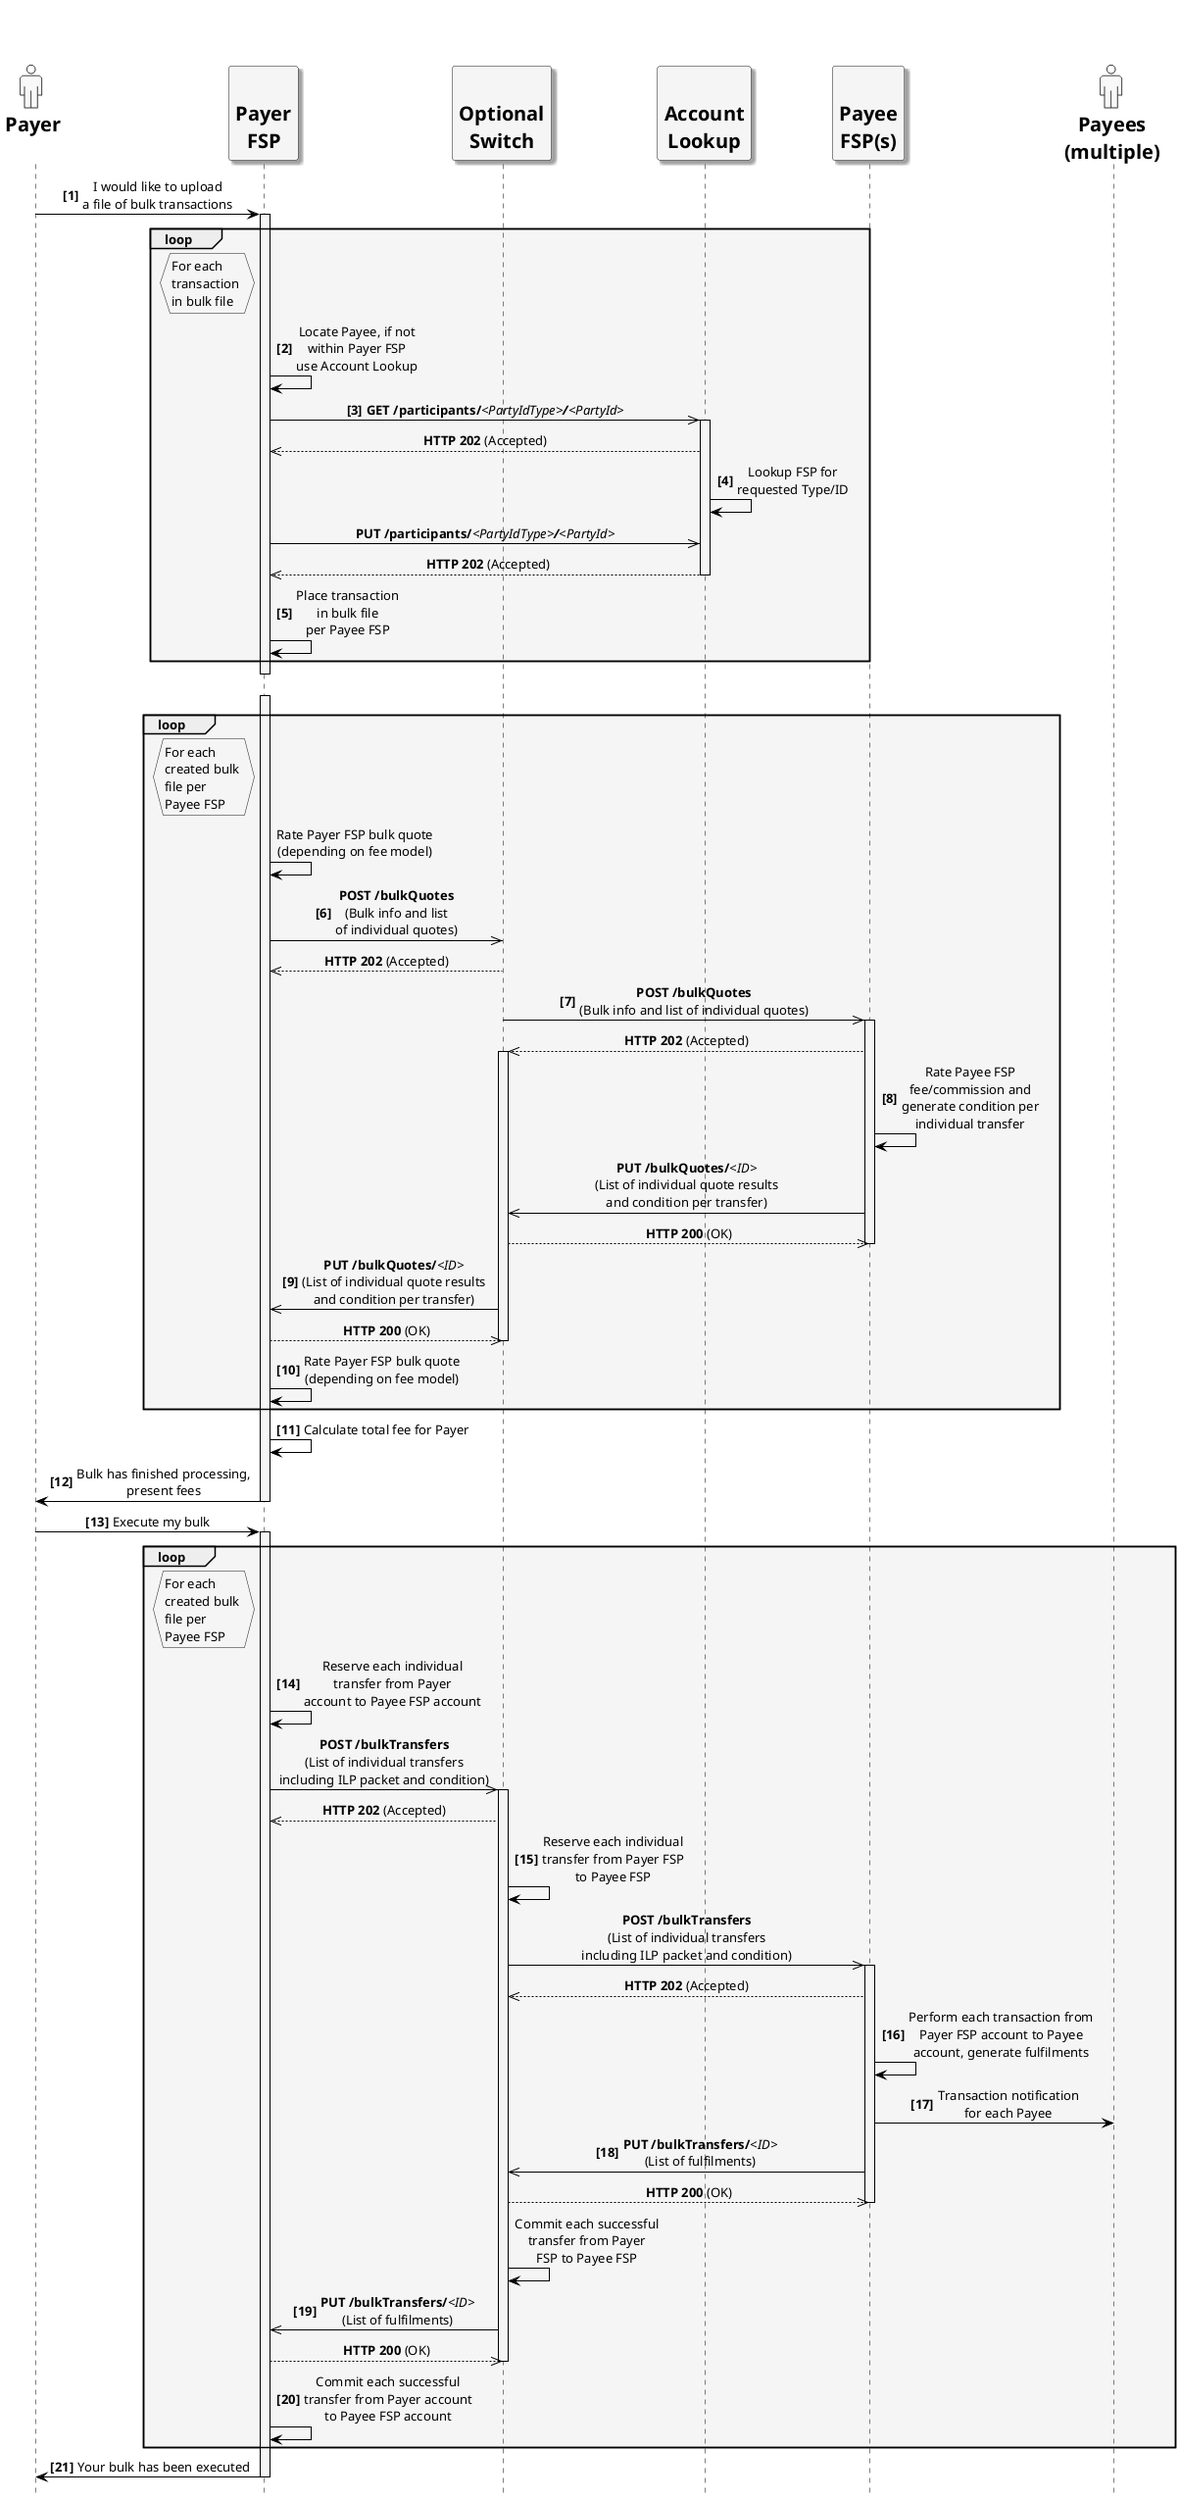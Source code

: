 /'*****
License
--------------
Copyright © 2017 Bill & Melinda Gates Foundation
The Mojaloop files are made available by the Bill & Melinda Gates Foundation under the Apache License, Version 2.0 (the "License") and you may not use these files except in compliance with the License. You may obtain a copy of the License at
http://www.apache.org/licenses/LICENSE-2.0
Unless required by applicable law or agreed to in writing, the Mojaloop files are distributed on an "AS IS" BASIS, WITHOUT WARRANTIES OR CONDITIONS OF ANY KIND, either express or implied. See the License for the specific language governing permissions and limitations under the License.
Contributors
--------------
This is the official list of the Mojaloop project contributors for this file.
Names of the original copyright holders (individuals or organizations)
should be listed with a '*' in the first column. People who have
contributed from an organization can be listed under the organization
that actually holds the copyright for their contributions (see the
Gates Foundation organization for an example). Those individuals should have
their names indented and be marked with a '-'. Email address can be added
optionally within square brackets <email>.
* Gates Foundation
- Name Surname <name.surname@gatesfoundation.com>

* Henk Kodde <henk.kodde@modusbox.com>
--------------
******'/

@startuml

' define actor image
sprite $actor [25x48/16] {
  0000000000010000000000000
  0000000006CAC910000000000
  0000000095101292000000000
  0000000651000119000000000
  0000000B10000018400000000
  0000001A10000016600000000
  0000000B10000017510000000
  000000083100001A210000000
  0000000191000176110000000
  000000003A866A61100000000
  0000000000466211100000000
  0003333333334443333310000
  0088888888888888888892000
  0821111111111111111118200
  8311111111111111111111A00
  A111111111111111111111A20
  A111111111111111111111A20
  A111111111111111111111A20
  A111111111111111111111A20
  A111111111111111111111A20
  A111111111111111111111A20
  A111111111111111111111A20
  A111111111111111111111A20
  A111551111111111138111A20
  A111661111111111139111A20
  A211661111111111139111A20
  A211661111111111139111A20
  A211661111161111139111A20
  A2116611111A2111139111A20
  A2116611111A2111139111A20
  A2116611111A2111139111A20
  A7669611111A211113A666B20
  36669611111A211113A666610
  00016611111A2111139111110
  00006611111A2111139100000
  00006611111A2111139100000
  00006611111A2111139100000
  00006611111A2111139100000
  00006611111A2111139100000
  00006611111A2111139100000
  00006611111A2111139100000
  00006611111A2111139100000
  00006611111A2111139100000
  00006611111A2111139100000
  00006966666B7666679100000
  0000266666666666664100000
  0000000111111111111100000
  0000000000000000000000000
}

' declaring skinparam
skinparam sequenceMessageAlign center
skinparam shadowing false
skinparam defaultFontName Verdana
skinparam monochrome true
skinparam SequenceLifeLineBackgroundColor WhiteSmoke
skinparam SequenceLifeLineBorderColor Black
skinparam ActorFontStyle Bold
skinparam ActorFontSize 20
skinparam ParticipantFontStyle Bold
skinparam ParticipantFontSize 20
skinparam ParticipantBackgroundColor WhiteSmoke
skinparam ArrowColor Black

skinparam actor {
  Bordercolor none
  Backgroundcolor none
  shadowing false
}

skinparam participant {
  shadowing true
}

hide footbox

' declare title
' title Bulk Transactions pattern using the asynchronous REST binding

' Actor Keys:
' participant - FSP(Payer/Payee(s)), Switch and Account Lookup Services (ALS)
' actor - Payer/Payee(s)

' declare actors
actor "<$actor>\nPayer\n" as Payer
participant "\nPayer\nFSP" as PayerFSP
participant "\nOptional\nSwitch" as Switch
participant "\nAccount\nLookup" as ALS
participant "\nPayee\nFSP(s)" as PayeeFSP
actor "<$actor>\nPayees\n(multiple)" as Payee

' start flow
autonumber 1 1 "<b>[0]"
Payer -> PayerFSP: I would like to upload\na file of bulk transactions
activate PayerFSP
Loop #Oldlace
  hnote left of PayerFSP #Oldlace
    For each 
    transaction 
    in bulk file
  end hnote
  PayerFSP -> PayerFSP: Locate Payee, if not\nwithin Payer FSP\nuse Account Lookup 
  PayerFSP ->> ALS: **GET /participants/**<i><PartyIdType>**/**</i><i><PartyId></i>
  activate ALS
  autonumber stop
  PayerFSP <<-- ALS: **HTTP 202** (Accepted)
  autonumber resume
  ALS -> ALS: Lookup FSP for\nrequested Type/ID
  autonumber stop
  PayerFSP ->> ALS: **PUT /participants/**<i><PartyIdType>**/**</i><i><PartyId></i>
  PayerFSP <<-- ALS: **HTTP 202** (Accepted)
  deactivate ALS
  autonumber resume
  PayerFSP -> PayerFSP: Place transaction\nin bulk file\nper Payee FSP
  autonumber stop
end Loop
PayerFSP -[hidden]> Switch
deactivate PayerFSP
PayerFSP -[hidden]> PayerFSP
activate PayerFSP
Loop #Oldlace
  hnote left of PayerFSP #Oldlace
    For each
    created bulk 
    file per 
    Payee FSP
  end hnote
  PayerFSP -> PayerFSP: Rate Payer FSP bulk quote\n(depending on fee model)
  autonumber resume
  PayerFSP ->> Switch: **POST /bulkQuotes**\n(Bulk info and list\nof individual quotes)
  autonumber stop
  PayerFSP <<-- Switch: **HTTP 202** (Accepted)
  autonumber resume
  Switch ->> PayeeFSP: **POST /bulkQuotes**\n(Bulk info and list of individual quotes)
  activate PayeeFSP
  autonumber stop
  Switch <<-- PayeeFSP: **HTTP 202** (Accepted)
  activate Switch
  autonumber resume
  PayeeFSP -> PayeeFSP: Rate Payee FSP\nfee/commission and\ngenerate condition per\nindividual transfer
  autonumber stop
  Switch <<- PayeeFSP: **PUT /bulkQuotes/**<i><ID></i>\n(List of individual quote results\nand condition per transfer)
  Switch -->> PayeeFSP: **HTTP 200** (OK)
  deactivate PayeeFSP
  autonumber resume
  PayerFSP <<- Switch: **PUT /bulkQuotes/**<i><ID></i>\n(List of individual quote results\nand condition per transfer)
  autonumber stop
  PayerFSP -->> Switch: **HTTP 200** (OK)
  deactivate Switch
  autonumber resume
  PayerFSP -> PayerFSP: Rate Payer FSP bulk quote\n(depending on fee model)
end Loop

PayerFSP -> PayerFSP: Calculate total fee for Payer
Payer <- PayerFSP: Bulk has finished processing,\npresent fees
deactivate PayerFSP
Payer -> PayerFSP: Execute my bulk
activate PayerFSP
Loop #Oldlace
  hnote left of PayerFSP #Oldlace
    For each 
    created bulk 
    file per 
    Payee FSP
  end hnote
  PayerFSP -> PayerFSP: Reserve each individual\ntransfer from Payer\naccount to Payee FSP account
  autonumber stop
  PayerFSP ->> Switch: **POST /bulkTransfers**\n(List of individual transfers\nincluding ILP packet and condition)
  activate Switch
  PayerFSP <<-- Switch: **HTTP 202** (Accepted)
  autonumber resume
  Switch -> Switch: Reserve each individual\ntransfer from Payer FSP\nto Payee FSP
  autonumber stop
  Switch ->> PayeeFSP: **POST /bulkTransfers**\n(List of individual transfers\nincluding ILP packet and condition)
  activate PayeeFSP
  Switch <<-- PayeeFSP: **HTTP 202** (Accepted)
  autonumber resume
  PayeeFSP -> PayeeFSP: Perform each transaction from\nPayer FSP account to Payee\naccount, generate fulfilments
  PayeeFSP -> Payee: Transaction notification\nfor each Payee
  Switch <<- PayeeFSP: **PUT /bulkTransfers/**<i><ID></i>\n(List of fulfilments)
  autonumber stop
  Switch -->> PayeeFSP: **HTTP 200** (OK)
  deactivate PayeeFSP
  Switch -> Switch: Commit each successful\ntransfer from Payer\nFSP to Payee FSP
  autonumber resume
  PayerFSP <<- Switch: **PUT /bulkTransfers/**<i><ID></i>\n(List of fulfilments)
  autonumber stop
  PayerFSP -->> Switch: **HTTP 200** (OK)
  deactivate Switch
  autonumber resume
  PayerFSP -> PayerFSP: Commit each successful\ntransfer from Payer account\nto Payee FSP account
end Loop
Payer <- PayerFSP: Your bulk has been executed
deactivate PayerFSP
@enduml
